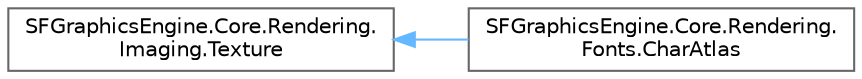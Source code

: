 digraph "Graphical Class Hierarchy"
{
 // LATEX_PDF_SIZE
  bgcolor="transparent";
  edge [fontname=Helvetica,fontsize=10,labelfontname=Helvetica,labelfontsize=10];
  node [fontname=Helvetica,fontsize=10,shape=box,height=0.2,width=0.4];
  rankdir="LR";
  Node0 [label="SFGraphicsEngine.Core.Rendering.\lImaging.Texture",height=0.2,width=0.4,color="grey40", fillcolor="white", style="filled",URL="$class_s_f_graphics_engine_1_1_core_1_1_rendering_1_1_imaging_1_1_texture.html",tooltip=" "];
  Node0 -> Node1 [dir="back",color="steelblue1",style="solid"];
  Node1 [label="SFGraphicsEngine.Core.Rendering.\lFonts.CharAtlas",height=0.2,width=0.4,color="grey40", fillcolor="white", style="filled",URL="$class_s_f_graphics_engine_1_1_core_1_1_rendering_1_1_fonts_1_1_char_atlas.html",tooltip="Texture of font characters"];
}
